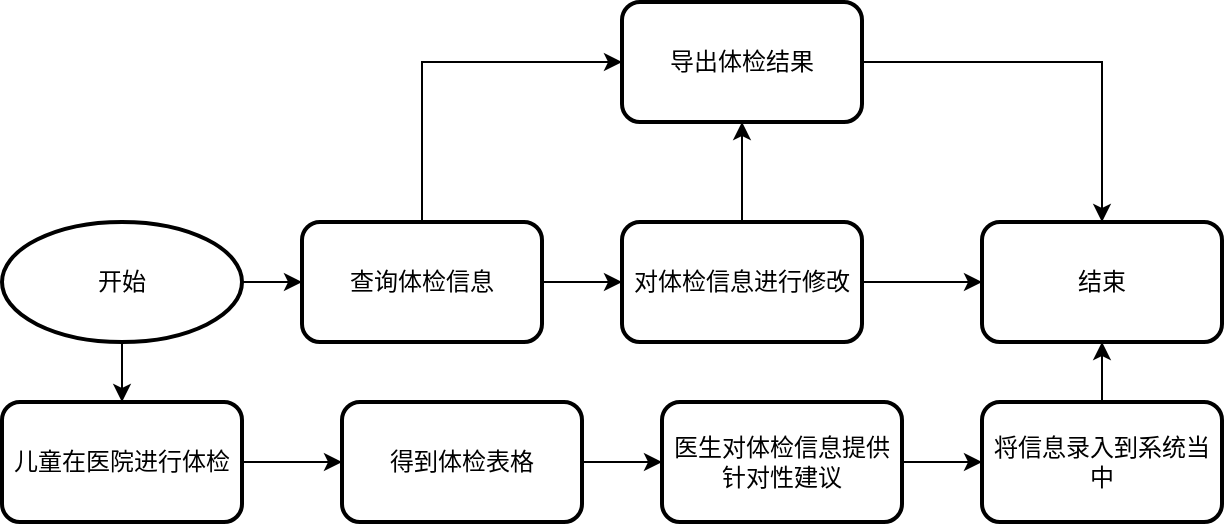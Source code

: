 <mxfile version="21.1.5" type="github">
  <diagram name="第 1 页" id="Nao4LKiHmBVpsdW0sxl7">
    <mxGraphModel dx="993" dy="573" grid="1" gridSize="10" guides="1" tooltips="1" connect="1" arrows="1" fold="1" page="1" pageScale="1" pageWidth="827" pageHeight="1169" math="0" shadow="0">
      <root>
        <mxCell id="0" />
        <mxCell id="1" parent="0" />
        <mxCell id="6ePMxOBTWWJZVYdVTySX-6" value="" style="edgeStyle=orthogonalEdgeStyle;rounded=0;orthogonalLoop=1;jettySize=auto;html=1;" edge="1" parent="1" source="6ePMxOBTWWJZVYdVTySX-1" target="6ePMxOBTWWJZVYdVTySX-5">
          <mxGeometry relative="1" as="geometry" />
        </mxCell>
        <mxCell id="6ePMxOBTWWJZVYdVTySX-12" value="" style="edgeStyle=orthogonalEdgeStyle;rounded=0;orthogonalLoop=1;jettySize=auto;html=1;" edge="1" parent="1" source="6ePMxOBTWWJZVYdVTySX-1" target="6ePMxOBTWWJZVYdVTySX-11">
          <mxGeometry relative="1" as="geometry" />
        </mxCell>
        <mxCell id="6ePMxOBTWWJZVYdVTySX-1" value="开始" style="strokeWidth=2;html=1;shape=mxgraph.flowchart.start_1;whiteSpace=wrap;" vertex="1" parent="1">
          <mxGeometry x="360" y="120" width="120" height="60" as="geometry" />
        </mxCell>
        <mxCell id="6ePMxOBTWWJZVYdVTySX-8" value="" style="edgeStyle=orthogonalEdgeStyle;rounded=0;orthogonalLoop=1;jettySize=auto;html=1;" edge="1" parent="1" source="6ePMxOBTWWJZVYdVTySX-5" target="6ePMxOBTWWJZVYdVTySX-7">
          <mxGeometry relative="1" as="geometry" />
        </mxCell>
        <mxCell id="6ePMxOBTWWJZVYdVTySX-5" value="儿童在医院进行体检" style="rounded=1;whiteSpace=wrap;html=1;strokeWidth=2;" vertex="1" parent="1">
          <mxGeometry x="360" y="210" width="120" height="60" as="geometry" />
        </mxCell>
        <mxCell id="6ePMxOBTWWJZVYdVTySX-10" value="" style="edgeStyle=orthogonalEdgeStyle;rounded=0;orthogonalLoop=1;jettySize=auto;html=1;" edge="1" parent="1" source="6ePMxOBTWWJZVYdVTySX-7" target="6ePMxOBTWWJZVYdVTySX-9">
          <mxGeometry relative="1" as="geometry" />
        </mxCell>
        <mxCell id="6ePMxOBTWWJZVYdVTySX-7" value="得到体检表格" style="rounded=1;whiteSpace=wrap;html=1;strokeWidth=2;" vertex="1" parent="1">
          <mxGeometry x="530" y="210" width="120" height="60" as="geometry" />
        </mxCell>
        <mxCell id="6ePMxOBTWWJZVYdVTySX-16" value="" style="edgeStyle=orthogonalEdgeStyle;rounded=0;orthogonalLoop=1;jettySize=auto;html=1;" edge="1" parent="1" source="6ePMxOBTWWJZVYdVTySX-9" target="6ePMxOBTWWJZVYdVTySX-15">
          <mxGeometry relative="1" as="geometry" />
        </mxCell>
        <mxCell id="6ePMxOBTWWJZVYdVTySX-9" value="医生对体检信息提供针对性建议" style="rounded=1;whiteSpace=wrap;html=1;strokeWidth=2;" vertex="1" parent="1">
          <mxGeometry x="690" y="210" width="120" height="60" as="geometry" />
        </mxCell>
        <mxCell id="6ePMxOBTWWJZVYdVTySX-14" value="" style="edgeStyle=orthogonalEdgeStyle;rounded=0;orthogonalLoop=1;jettySize=auto;html=1;" edge="1" parent="1" source="6ePMxOBTWWJZVYdVTySX-11" target="6ePMxOBTWWJZVYdVTySX-13">
          <mxGeometry relative="1" as="geometry" />
        </mxCell>
        <mxCell id="6ePMxOBTWWJZVYdVTySX-22" value="" style="edgeStyle=orthogonalEdgeStyle;rounded=0;orthogonalLoop=1;jettySize=auto;html=1;" edge="1" parent="1" source="6ePMxOBTWWJZVYdVTySX-11" target="6ePMxOBTWWJZVYdVTySX-21">
          <mxGeometry relative="1" as="geometry">
            <Array as="points">
              <mxPoint x="570" y="40" />
            </Array>
          </mxGeometry>
        </mxCell>
        <mxCell id="6ePMxOBTWWJZVYdVTySX-11" value="查询体检信息" style="rounded=1;whiteSpace=wrap;html=1;strokeWidth=2;" vertex="1" parent="1">
          <mxGeometry x="510" y="120" width="120" height="60" as="geometry" />
        </mxCell>
        <mxCell id="6ePMxOBTWWJZVYdVTySX-20" style="edgeStyle=orthogonalEdgeStyle;rounded=0;orthogonalLoop=1;jettySize=auto;html=1;" edge="1" parent="1" source="6ePMxOBTWWJZVYdVTySX-13" target="6ePMxOBTWWJZVYdVTySX-18">
          <mxGeometry relative="1" as="geometry" />
        </mxCell>
        <mxCell id="6ePMxOBTWWJZVYdVTySX-25" style="edgeStyle=orthogonalEdgeStyle;rounded=0;orthogonalLoop=1;jettySize=auto;html=1;entryX=0.5;entryY=1;entryDx=0;entryDy=0;" edge="1" parent="1" source="6ePMxOBTWWJZVYdVTySX-13" target="6ePMxOBTWWJZVYdVTySX-21">
          <mxGeometry relative="1" as="geometry" />
        </mxCell>
        <mxCell id="6ePMxOBTWWJZVYdVTySX-13" value="对体检信息进行修改" style="rounded=1;whiteSpace=wrap;html=1;strokeWidth=2;" vertex="1" parent="1">
          <mxGeometry x="670" y="120" width="120" height="60" as="geometry" />
        </mxCell>
        <mxCell id="6ePMxOBTWWJZVYdVTySX-19" value="" style="edgeStyle=orthogonalEdgeStyle;rounded=0;orthogonalLoop=1;jettySize=auto;html=1;" edge="1" parent="1" source="6ePMxOBTWWJZVYdVTySX-15" target="6ePMxOBTWWJZVYdVTySX-18">
          <mxGeometry relative="1" as="geometry" />
        </mxCell>
        <mxCell id="6ePMxOBTWWJZVYdVTySX-15" value="将信息录入到系统当中" style="whiteSpace=wrap;html=1;rounded=1;strokeWidth=2;" vertex="1" parent="1">
          <mxGeometry x="850" y="210" width="120" height="60" as="geometry" />
        </mxCell>
        <mxCell id="6ePMxOBTWWJZVYdVTySX-18" value="结束" style="whiteSpace=wrap;html=1;rounded=1;strokeWidth=2;" vertex="1" parent="1">
          <mxGeometry x="850" y="120" width="120" height="60" as="geometry" />
        </mxCell>
        <mxCell id="6ePMxOBTWWJZVYdVTySX-23" style="edgeStyle=orthogonalEdgeStyle;rounded=0;orthogonalLoop=1;jettySize=auto;html=1;" edge="1" parent="1" source="6ePMxOBTWWJZVYdVTySX-21" target="6ePMxOBTWWJZVYdVTySX-18">
          <mxGeometry relative="1" as="geometry" />
        </mxCell>
        <mxCell id="6ePMxOBTWWJZVYdVTySX-21" value="导出体检结果" style="rounded=1;whiteSpace=wrap;html=1;strokeWidth=2;" vertex="1" parent="1">
          <mxGeometry x="670" y="10" width="120" height="60" as="geometry" />
        </mxCell>
      </root>
    </mxGraphModel>
  </diagram>
</mxfile>
